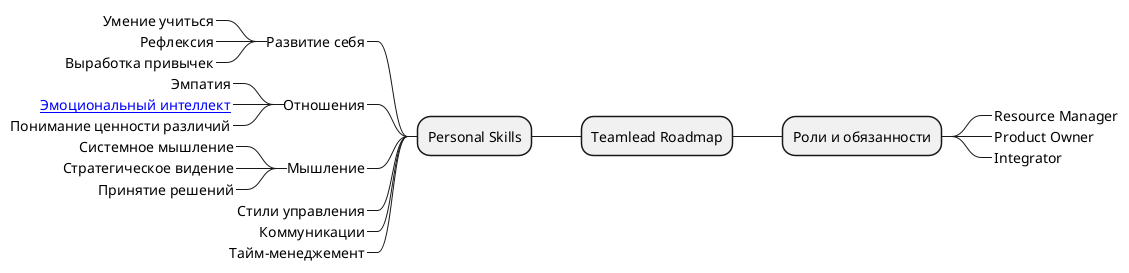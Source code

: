 @startmindmap
* Teamlead Roadmap
** Роли и обязанности
***_ Resource Manager
***_ Product Owner
***_ Integrator

left side

** Personal Skills
***_ Развитие себя
****_ Умение учиться
****_ Рефлексия
****_ Выработка привычек
***_ Отношения
****_ Эмпатия
****_ [[https://github.com/tlbootcamp/tlroadmap/blob/master/skills/self-improvement/emotional-intelligence.md Эмоциональный интеллект]]
****_ Понимание ценности различий
***_ Мышление
****_ Системное мышление
****_ Стратегическое видение
****_ Принятие решений
***_ Стили управления
***_ Коммуникации
***_ Тайм-менеджемент

@endmindmap